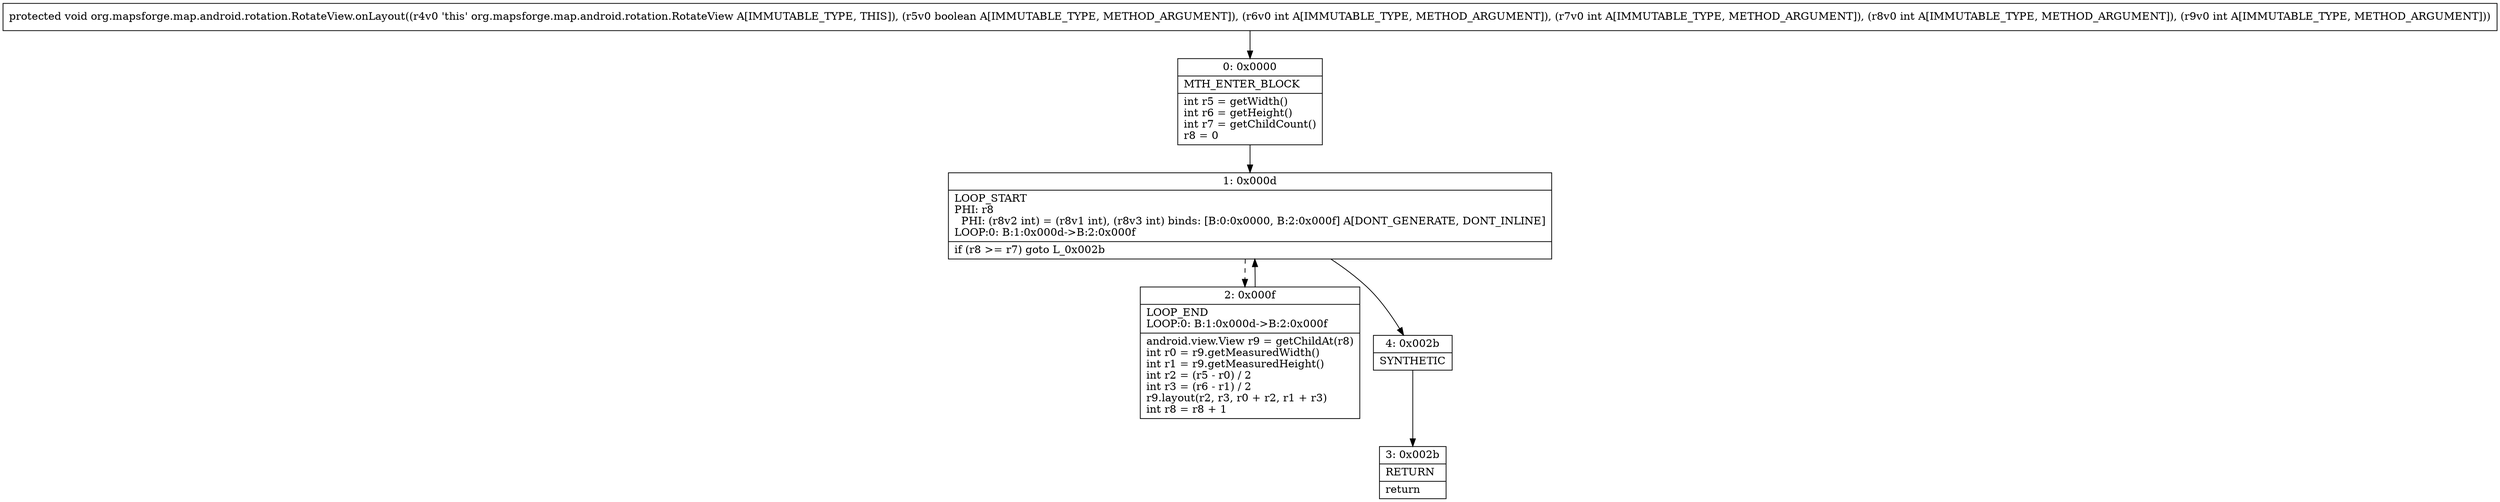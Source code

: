 digraph "CFG fororg.mapsforge.map.android.rotation.RotateView.onLayout(ZIIII)V" {
Node_0 [shape=record,label="{0\:\ 0x0000|MTH_ENTER_BLOCK\l|int r5 = getWidth()\lint r6 = getHeight()\lint r7 = getChildCount()\lr8 = 0\l}"];
Node_1 [shape=record,label="{1\:\ 0x000d|LOOP_START\lPHI: r8 \l  PHI: (r8v2 int) = (r8v1 int), (r8v3 int) binds: [B:0:0x0000, B:2:0x000f] A[DONT_GENERATE, DONT_INLINE]\lLOOP:0: B:1:0x000d\-\>B:2:0x000f\l|if (r8 \>= r7) goto L_0x002b\l}"];
Node_2 [shape=record,label="{2\:\ 0x000f|LOOP_END\lLOOP:0: B:1:0x000d\-\>B:2:0x000f\l|android.view.View r9 = getChildAt(r8)\lint r0 = r9.getMeasuredWidth()\lint r1 = r9.getMeasuredHeight()\lint r2 = (r5 \- r0) \/ 2\lint r3 = (r6 \- r1) \/ 2\lr9.layout(r2, r3, r0 + r2, r1 + r3)\lint r8 = r8 + 1\l}"];
Node_3 [shape=record,label="{3\:\ 0x002b|RETURN\l|return\l}"];
Node_4 [shape=record,label="{4\:\ 0x002b|SYNTHETIC\l}"];
MethodNode[shape=record,label="{protected void org.mapsforge.map.android.rotation.RotateView.onLayout((r4v0 'this' org.mapsforge.map.android.rotation.RotateView A[IMMUTABLE_TYPE, THIS]), (r5v0 boolean A[IMMUTABLE_TYPE, METHOD_ARGUMENT]), (r6v0 int A[IMMUTABLE_TYPE, METHOD_ARGUMENT]), (r7v0 int A[IMMUTABLE_TYPE, METHOD_ARGUMENT]), (r8v0 int A[IMMUTABLE_TYPE, METHOD_ARGUMENT]), (r9v0 int A[IMMUTABLE_TYPE, METHOD_ARGUMENT])) }"];
MethodNode -> Node_0;
Node_0 -> Node_1;
Node_1 -> Node_2[style=dashed];
Node_1 -> Node_4;
Node_2 -> Node_1;
Node_4 -> Node_3;
}

